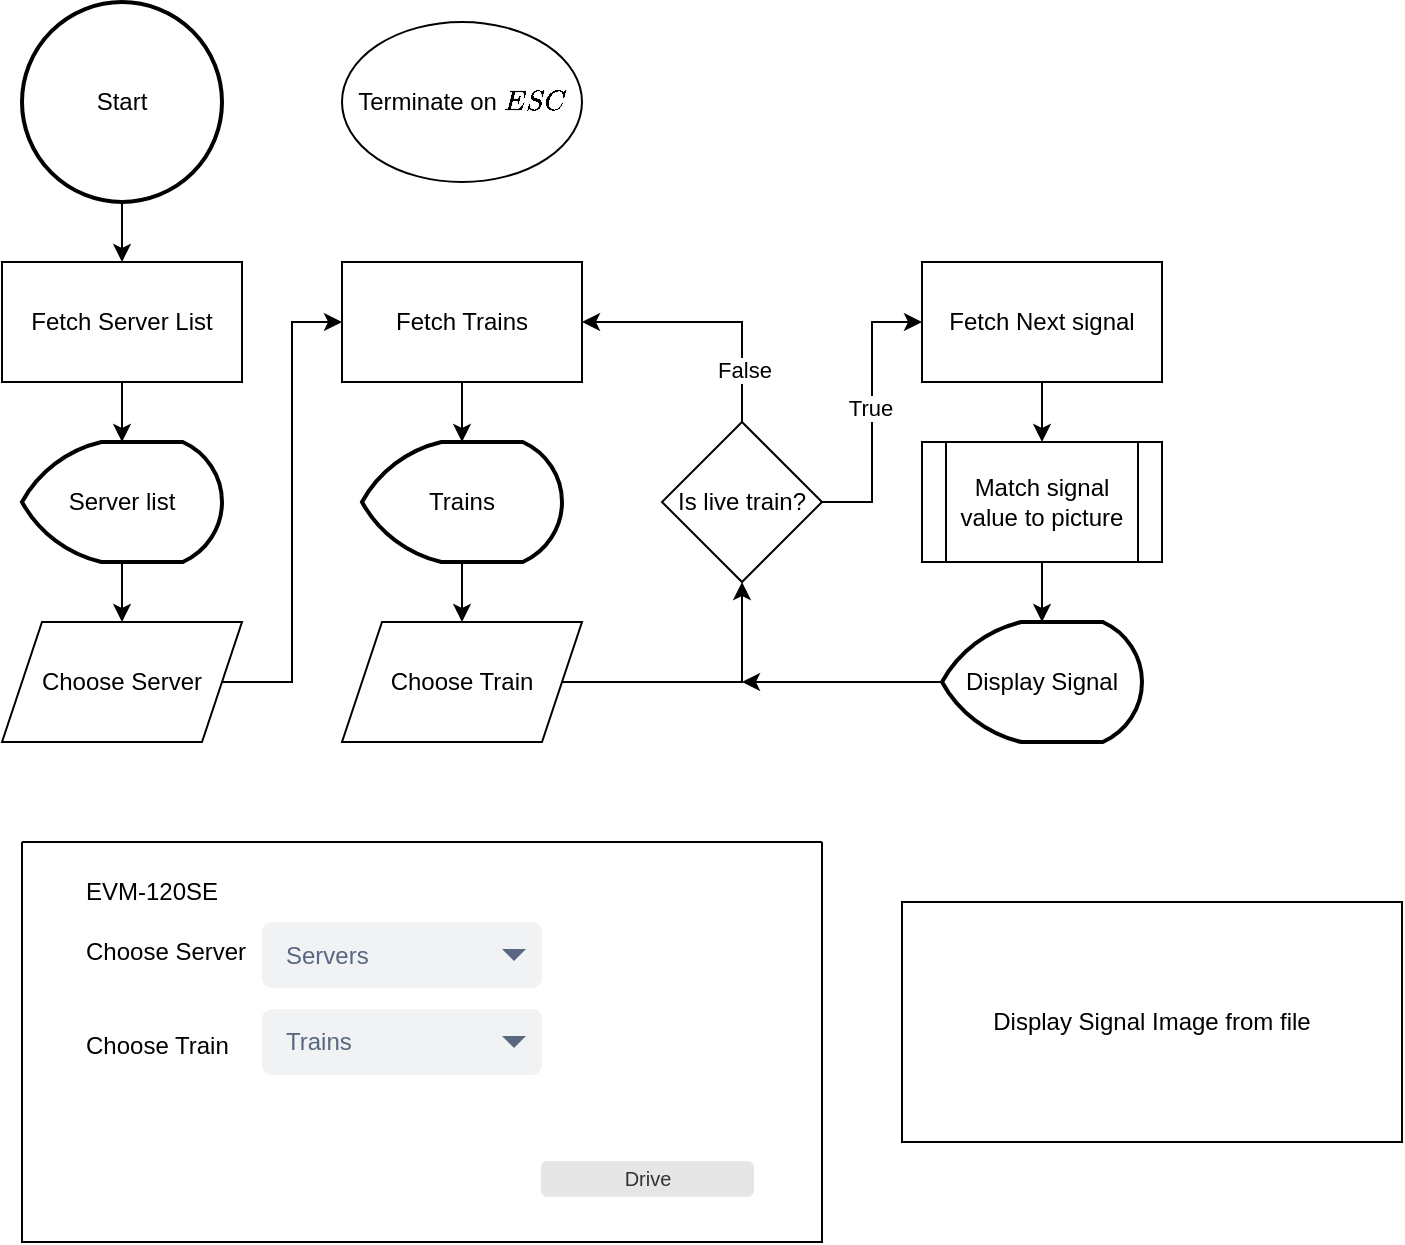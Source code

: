 <mxfile version="26.0.9">
  <diagram name="Page-1" id="BH8oJfU3Qe42gP4KND6z">
    <mxGraphModel dx="1434" dy="738" grid="1" gridSize="10" guides="1" tooltips="1" connect="1" arrows="1" fold="1" page="1" pageScale="1" pageWidth="827" pageHeight="1169" math="0" shadow="0">
      <root>
        <mxCell id="0" />
        <mxCell id="1" parent="0" />
        <mxCell id="J5aSQKZKrRfzM4MedEiM-1" value="Fetch Server List" style="rounded=0;whiteSpace=wrap;html=1;" vertex="1" parent="1">
          <mxGeometry x="70" y="170" width="120" height="60" as="geometry" />
        </mxCell>
        <mxCell id="J5aSQKZKrRfzM4MedEiM-3" style="edgeStyle=orthogonalEdgeStyle;rounded=0;orthogonalLoop=1;jettySize=auto;html=1;entryX=0.5;entryY=0;entryDx=0;entryDy=0;" edge="1" parent="1" target="J5aSQKZKrRfzM4MedEiM-1">
          <mxGeometry relative="1" as="geometry">
            <mxPoint x="130" y="140" as="sourcePoint" />
          </mxGeometry>
        </mxCell>
        <mxCell id="J5aSQKZKrRfzM4MedEiM-4" value="Fetch Trains" style="rounded=0;whiteSpace=wrap;html=1;" vertex="1" parent="1">
          <mxGeometry x="240" y="170" width="120" height="60" as="geometry" />
        </mxCell>
        <mxCell id="J5aSQKZKrRfzM4MedEiM-47" style="edgeStyle=orthogonalEdgeStyle;rounded=0;orthogonalLoop=1;jettySize=auto;html=1;entryX=0;entryY=0.5;entryDx=0;entryDy=0;flowAnimation=0;" edge="1" parent="1" source="J5aSQKZKrRfzM4MedEiM-5" target="J5aSQKZKrRfzM4MedEiM-4">
          <mxGeometry relative="1" as="geometry" />
        </mxCell>
        <mxCell id="J5aSQKZKrRfzM4MedEiM-5" value="Choose Server" style="shape=parallelogram;perimeter=parallelogramPerimeter;whiteSpace=wrap;html=1;fixedSize=1;" vertex="1" parent="1">
          <mxGeometry x="70" y="350" width="120" height="60" as="geometry" />
        </mxCell>
        <mxCell id="J5aSQKZKrRfzM4MedEiM-14" style="edgeStyle=orthogonalEdgeStyle;rounded=0;orthogonalLoop=1;jettySize=auto;html=1;entryX=0.5;entryY=0;entryDx=0;entryDy=0;" edge="1" parent="1" source="J5aSQKZKrRfzM4MedEiM-11" target="J5aSQKZKrRfzM4MedEiM-5">
          <mxGeometry relative="1" as="geometry" />
        </mxCell>
        <mxCell id="J5aSQKZKrRfzM4MedEiM-11" value="Server list" style="strokeWidth=2;html=1;shape=mxgraph.flowchart.display;whiteSpace=wrap;" vertex="1" parent="1">
          <mxGeometry x="80" y="260" width="100" height="60" as="geometry" />
        </mxCell>
        <mxCell id="J5aSQKZKrRfzM4MedEiM-12" style="edgeStyle=orthogonalEdgeStyle;rounded=0;orthogonalLoop=1;jettySize=auto;html=1;entryX=0.5;entryY=0;entryDx=0;entryDy=0;entryPerimeter=0;" edge="1" parent="1" source="J5aSQKZKrRfzM4MedEiM-1" target="J5aSQKZKrRfzM4MedEiM-11">
          <mxGeometry relative="1" as="geometry" />
        </mxCell>
        <mxCell id="J5aSQKZKrRfzM4MedEiM-13" value="Start" style="strokeWidth=2;html=1;shape=mxgraph.flowchart.start_2;whiteSpace=wrap;" vertex="1" parent="1">
          <mxGeometry x="80" y="40" width="100" height="100" as="geometry" />
        </mxCell>
        <mxCell id="J5aSQKZKrRfzM4MedEiM-49" style="edgeStyle=orthogonalEdgeStyle;rounded=0;orthogonalLoop=1;jettySize=auto;html=1;" edge="1" parent="1" source="J5aSQKZKrRfzM4MedEiM-15" target="J5aSQKZKrRfzM4MedEiM-17">
          <mxGeometry relative="1" as="geometry" />
        </mxCell>
        <mxCell id="J5aSQKZKrRfzM4MedEiM-15" value="Trains" style="strokeWidth=2;html=1;shape=mxgraph.flowchart.display;whiteSpace=wrap;" vertex="1" parent="1">
          <mxGeometry x="250" y="260" width="100" height="60" as="geometry" />
        </mxCell>
        <mxCell id="J5aSQKZKrRfzM4MedEiM-51" style="edgeStyle=orthogonalEdgeStyle;rounded=0;orthogonalLoop=1;jettySize=auto;html=1;entryX=0.5;entryY=1;entryDx=0;entryDy=0;" edge="1" parent="1" source="J5aSQKZKrRfzM4MedEiM-17" target="J5aSQKZKrRfzM4MedEiM-21">
          <mxGeometry relative="1" as="geometry" />
        </mxCell>
        <mxCell id="J5aSQKZKrRfzM4MedEiM-17" value="Choose Train" style="shape=parallelogram;perimeter=parallelogramPerimeter;whiteSpace=wrap;html=1;fixedSize=1;" vertex="1" parent="1">
          <mxGeometry x="240" y="350" width="120" height="60" as="geometry" />
        </mxCell>
        <mxCell id="J5aSQKZKrRfzM4MedEiM-52" style="edgeStyle=orthogonalEdgeStyle;rounded=0;orthogonalLoop=1;jettySize=auto;html=1;entryX=1;entryY=0.5;entryDx=0;entryDy=0;" edge="1" parent="1" source="J5aSQKZKrRfzM4MedEiM-21" target="J5aSQKZKrRfzM4MedEiM-4">
          <mxGeometry relative="1" as="geometry">
            <Array as="points">
              <mxPoint x="440" y="200" />
            </Array>
          </mxGeometry>
        </mxCell>
        <mxCell id="J5aSQKZKrRfzM4MedEiM-60" value="False" style="edgeLabel;html=1;align=center;verticalAlign=middle;resizable=0;points=[];" vertex="1" connectable="0" parent="J5aSQKZKrRfzM4MedEiM-52">
          <mxGeometry x="-0.6" y="-1" relative="1" as="geometry">
            <mxPoint as="offset" />
          </mxGeometry>
        </mxCell>
        <mxCell id="J5aSQKZKrRfzM4MedEiM-53" style="edgeStyle=orthogonalEdgeStyle;rounded=0;orthogonalLoop=1;jettySize=auto;html=1;entryX=0;entryY=0.5;entryDx=0;entryDy=0;" edge="1" parent="1" source="J5aSQKZKrRfzM4MedEiM-21" target="J5aSQKZKrRfzM4MedEiM-23">
          <mxGeometry relative="1" as="geometry" />
        </mxCell>
        <mxCell id="J5aSQKZKrRfzM4MedEiM-59" value="True" style="edgeLabel;html=1;align=center;verticalAlign=middle;resizable=0;points=[];" vertex="1" connectable="0" parent="J5aSQKZKrRfzM4MedEiM-53">
          <mxGeometry x="0.014" y="-5" relative="1" as="geometry">
            <mxPoint x="-6" y="-1" as="offset" />
          </mxGeometry>
        </mxCell>
        <mxCell id="J5aSQKZKrRfzM4MedEiM-21" value="Is live train?" style="rhombus;whiteSpace=wrap;html=1;strokeWidth=1;" vertex="1" parent="1">
          <mxGeometry x="400" y="250" width="80" height="80" as="geometry" />
        </mxCell>
        <mxCell id="J5aSQKZKrRfzM4MedEiM-54" style="edgeStyle=orthogonalEdgeStyle;rounded=0;orthogonalLoop=1;jettySize=auto;html=1;entryX=0.5;entryY=0;entryDx=0;entryDy=0;" edge="1" parent="1" source="J5aSQKZKrRfzM4MedEiM-23" target="J5aSQKZKrRfzM4MedEiM-39">
          <mxGeometry relative="1" as="geometry" />
        </mxCell>
        <mxCell id="J5aSQKZKrRfzM4MedEiM-23" value="Fetch Next signal" style="rounded=0;whiteSpace=wrap;html=1;" vertex="1" parent="1">
          <mxGeometry x="530" y="170" width="120" height="60" as="geometry" />
        </mxCell>
        <mxCell id="J5aSQKZKrRfzM4MedEiM-39" value="Match signal value to picture" style="shape=process;whiteSpace=wrap;html=1;backgroundOutline=1;" vertex="1" parent="1">
          <mxGeometry x="530" y="260" width="120" height="60" as="geometry" />
        </mxCell>
        <mxCell id="J5aSQKZKrRfzM4MedEiM-48" style="edgeStyle=orthogonalEdgeStyle;rounded=0;orthogonalLoop=1;jettySize=auto;html=1;entryX=0.5;entryY=0;entryDx=0;entryDy=0;entryPerimeter=0;" edge="1" parent="1" source="J5aSQKZKrRfzM4MedEiM-4" target="J5aSQKZKrRfzM4MedEiM-15">
          <mxGeometry relative="1" as="geometry" />
        </mxCell>
        <mxCell id="J5aSQKZKrRfzM4MedEiM-57" style="edgeStyle=orthogonalEdgeStyle;rounded=0;orthogonalLoop=1;jettySize=auto;html=1;" edge="1" parent="1" source="J5aSQKZKrRfzM4MedEiM-55">
          <mxGeometry relative="1" as="geometry">
            <mxPoint x="440" y="380" as="targetPoint" />
          </mxGeometry>
        </mxCell>
        <mxCell id="J5aSQKZKrRfzM4MedEiM-55" value="Display Signal" style="strokeWidth=2;html=1;shape=mxgraph.flowchart.display;whiteSpace=wrap;" vertex="1" parent="1">
          <mxGeometry x="540" y="350" width="100" height="60" as="geometry" />
        </mxCell>
        <mxCell id="J5aSQKZKrRfzM4MedEiM-56" style="edgeStyle=orthogonalEdgeStyle;rounded=0;orthogonalLoop=1;jettySize=auto;html=1;entryX=0.5;entryY=0;entryDx=0;entryDy=0;entryPerimeter=0;" edge="1" parent="1" source="J5aSQKZKrRfzM4MedEiM-39" target="J5aSQKZKrRfzM4MedEiM-55">
          <mxGeometry relative="1" as="geometry" />
        </mxCell>
        <mxCell id="J5aSQKZKrRfzM4MedEiM-61" value="" style="swimlane;startSize=0;" vertex="1" parent="1">
          <mxGeometry x="80" y="460" width="400" height="200" as="geometry">
            <mxRectangle x="80" y="460" width="50" height="40" as="alternateBounds" />
          </mxGeometry>
        </mxCell>
        <mxCell id="J5aSQKZKrRfzM4MedEiM-63" value="EVM-120SE" style="text;html=1;align=left;verticalAlign=middle;whiteSpace=wrap;rounded=0;" vertex="1" parent="J5aSQKZKrRfzM4MedEiM-61">
          <mxGeometry x="30" y="10" width="90" height="30" as="geometry" />
        </mxCell>
        <mxCell id="J5aSQKZKrRfzM4MedEiM-64" value="Choose Server" style="text;html=1;align=left;verticalAlign=middle;whiteSpace=wrap;rounded=0;" vertex="1" parent="J5aSQKZKrRfzM4MedEiM-61">
          <mxGeometry x="30" y="40" width="90" height="30" as="geometry" />
        </mxCell>
        <mxCell id="J5aSQKZKrRfzM4MedEiM-65" value="Choose Train" style="text;html=1;align=left;verticalAlign=middle;whiteSpace=wrap;rounded=0;" vertex="1" parent="J5aSQKZKrRfzM4MedEiM-61">
          <mxGeometry x="30" y="86.5" width="90" height="30" as="geometry" />
        </mxCell>
        <mxCell id="J5aSQKZKrRfzM4MedEiM-66" value="Servers" style="rounded=1;fillColor=#F1F2F4;strokeColor=none;html=1;whiteSpace=wrap;fontColor=#596780;align=left;fontSize=12;spacingLeft=10;sketch=0;" vertex="1" parent="J5aSQKZKrRfzM4MedEiM-61">
          <mxGeometry x="120" y="40" width="140" height="33" as="geometry" />
        </mxCell>
        <mxCell id="J5aSQKZKrRfzM4MedEiM-67" value="" style="shape=triangle;direction=south;fillColor=#596780;strokeColor=none;html=1;sketch=0;" vertex="1" parent="J5aSQKZKrRfzM4MedEiM-66">
          <mxGeometry x="1" y="0.5" width="12" height="6" relative="1" as="geometry">
            <mxPoint x="-20" y="-3" as="offset" />
          </mxGeometry>
        </mxCell>
        <mxCell id="J5aSQKZKrRfzM4MedEiM-68" value="Trains" style="rounded=1;fillColor=#F1F2F4;strokeColor=none;html=1;whiteSpace=wrap;fontColor=#596780;align=left;fontSize=12;spacingLeft=10;sketch=0;" vertex="1" parent="J5aSQKZKrRfzM4MedEiM-61">
          <mxGeometry x="120" y="83.5" width="140" height="33" as="geometry" />
        </mxCell>
        <mxCell id="J5aSQKZKrRfzM4MedEiM-69" value="" style="shape=triangle;direction=south;fillColor=#596780;strokeColor=none;html=1;sketch=0;" vertex="1" parent="J5aSQKZKrRfzM4MedEiM-68">
          <mxGeometry x="1" y="0.5" width="12" height="6" relative="1" as="geometry">
            <mxPoint x="-20" y="-3" as="offset" />
          </mxGeometry>
        </mxCell>
        <mxCell id="J5aSQKZKrRfzM4MedEiM-72" value="Drive" style="rounded=1;html=1;shadow=0;dashed=0;whiteSpace=wrap;fontSize=10;fillColor=#E6E6E6;align=center;strokeColor=#E6E6E6;fontColor=#333333;" vertex="1" parent="J5aSQKZKrRfzM4MedEiM-61">
          <mxGeometry x="260" y="160" width="105.5" height="16.88" as="geometry" />
        </mxCell>
        <mxCell id="J5aSQKZKrRfzM4MedEiM-73" value="Display Signal Image from file" style="rounded=0;whiteSpace=wrap;html=1;" vertex="1" parent="1">
          <mxGeometry x="520" y="490" width="250" height="120" as="geometry" />
        </mxCell>
        <mxCell id="J5aSQKZKrRfzM4MedEiM-75" value="Terminate on `ESC`" style="ellipse;whiteSpace=wrap;html=1;" vertex="1" parent="1">
          <mxGeometry x="240" y="50" width="120" height="80" as="geometry" />
        </mxCell>
      </root>
    </mxGraphModel>
  </diagram>
</mxfile>
